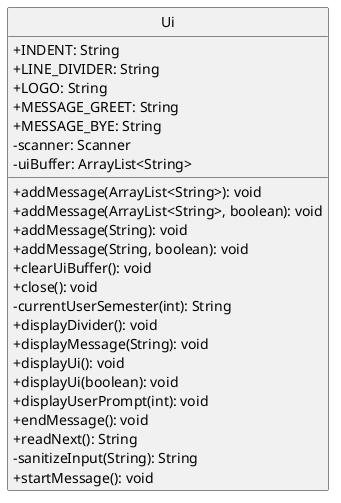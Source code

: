 @startuml
'https://plantuml.com/sequence-diagram
skinparam classAttributeIconSize 0
hide circle

class Ui {
    + INDENT: String
    + LINE_DIVIDER: String
    + LOGO: String
    + MESSAGE_GREET: String
    + MESSAGE_BYE: String
    - scanner: Scanner
    - uiBuffer: ArrayList<String>

    + addMessage(ArrayList<String>): void
    + addMessage(ArrayList<String>, boolean): void
    + addMessage(String): void
    + addMessage(String, boolean): void
    + clearUiBuffer(): void
    + close(): void
    - currentUserSemester(int): String
    + displayDivider(): void
    + displayMessage(String): void
    + displayUi(): void
    + displayUi(boolean): void
    + displayUserPrompt(int): void
    + endMessage(): void
    + readNext(): String
    - sanitizeInput(String): String
    + startMessage(): void
}
@enduml